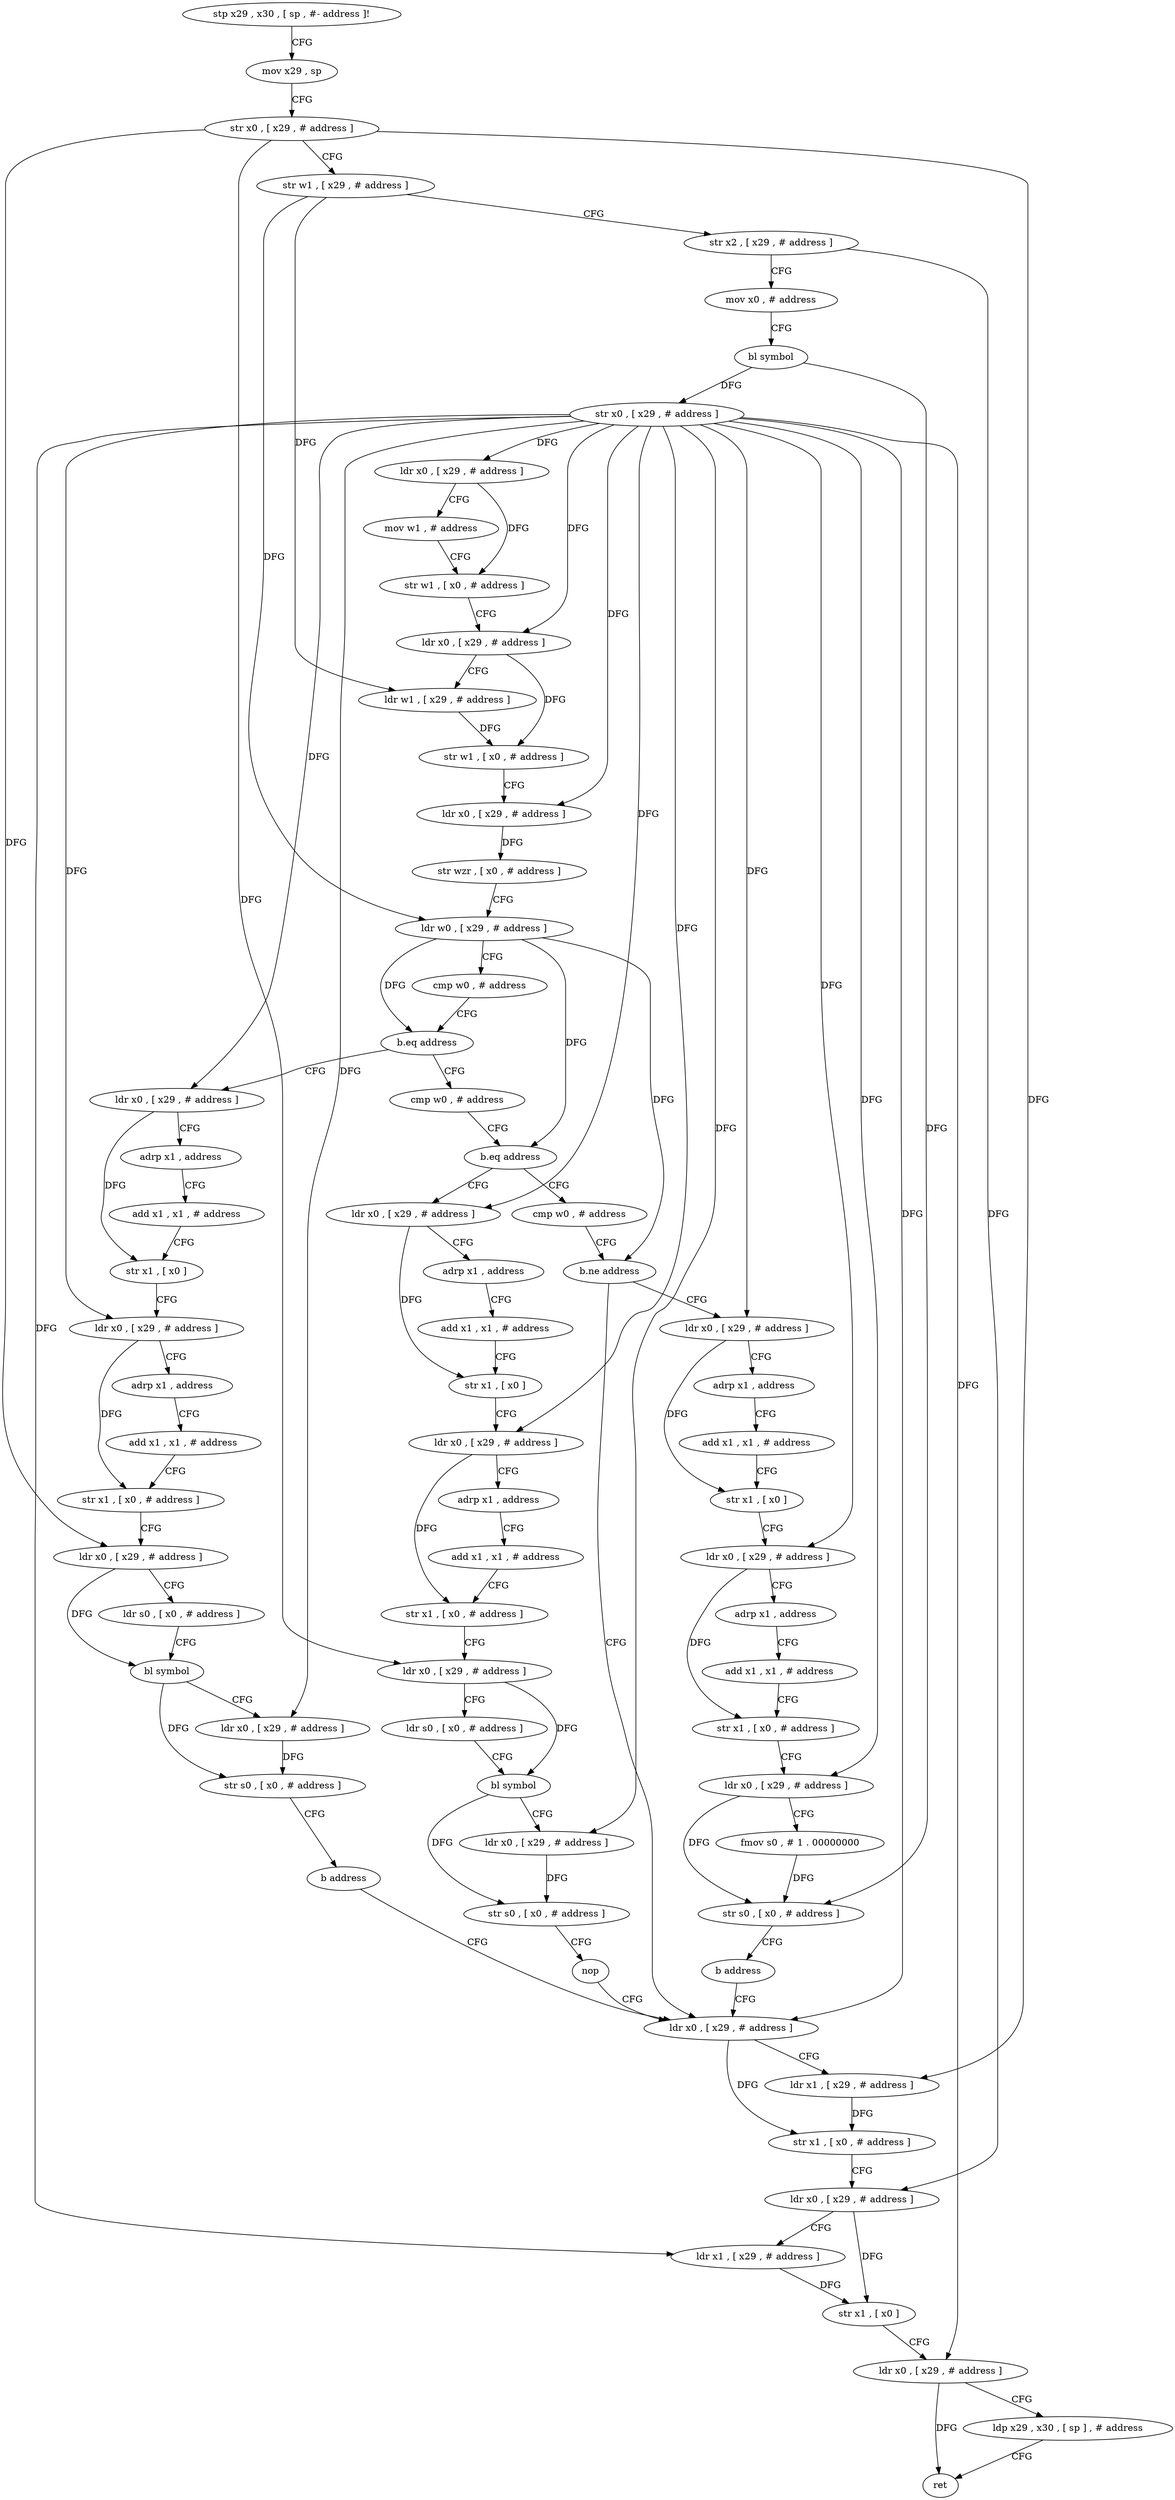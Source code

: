 digraph "func" {
"4233528" [label = "stp x29 , x30 , [ sp , #- address ]!" ]
"4233532" [label = "mov x29 , sp" ]
"4233536" [label = "str x0 , [ x29 , # address ]" ]
"4233540" [label = "str w1 , [ x29 , # address ]" ]
"4233544" [label = "str x2 , [ x29 , # address ]" ]
"4233548" [label = "mov x0 , # address" ]
"4233552" [label = "bl symbol" ]
"4233556" [label = "str x0 , [ x29 , # address ]" ]
"4233560" [label = "ldr x0 , [ x29 , # address ]" ]
"4233564" [label = "mov w1 , # address" ]
"4233568" [label = "str w1 , [ x0 , # address ]" ]
"4233572" [label = "ldr x0 , [ x29 , # address ]" ]
"4233576" [label = "ldr w1 , [ x29 , # address ]" ]
"4233580" [label = "str w1 , [ x0 , # address ]" ]
"4233584" [label = "ldr x0 , [ x29 , # address ]" ]
"4233588" [label = "str wzr , [ x0 , # address ]" ]
"4233592" [label = "ldr w0 , [ x29 , # address ]" ]
"4233596" [label = "cmp w0 , # address" ]
"4233600" [label = "b.eq address" ]
"4233668" [label = "ldr x0 , [ x29 , # address ]" ]
"4233604" [label = "cmp w0 , # address" ]
"4233672" [label = "adrp x1 , address" ]
"4233676" [label = "add x1 , x1 , # address" ]
"4233680" [label = "str x1 , [ x0 ]" ]
"4233684" [label = "ldr x0 , [ x29 , # address ]" ]
"4233688" [label = "adrp x1 , address" ]
"4233692" [label = "add x1 , x1 , # address" ]
"4233696" [label = "str x1 , [ x0 , # address ]" ]
"4233700" [label = "ldr x0 , [ x29 , # address ]" ]
"4233704" [label = "ldr s0 , [ x0 , # address ]" ]
"4233708" [label = "bl symbol" ]
"4233712" [label = "ldr x0 , [ x29 , # address ]" ]
"4233716" [label = "str s0 , [ x0 , # address ]" ]
"4233720" [label = "b address" ]
"4233780" [label = "ldr x0 , [ x29 , # address ]" ]
"4233608" [label = "b.eq address" ]
"4233724" [label = "ldr x0 , [ x29 , # address ]" ]
"4233612" [label = "cmp w0 , # address" ]
"4233784" [label = "ldr x1 , [ x29 , # address ]" ]
"4233788" [label = "str x1 , [ x0 , # address ]" ]
"4233792" [label = "ldr x0 , [ x29 , # address ]" ]
"4233796" [label = "ldr x1 , [ x29 , # address ]" ]
"4233800" [label = "str x1 , [ x0 ]" ]
"4233804" [label = "ldr x0 , [ x29 , # address ]" ]
"4233808" [label = "ldp x29 , x30 , [ sp ] , # address" ]
"4233812" [label = "ret" ]
"4233728" [label = "adrp x1 , address" ]
"4233732" [label = "add x1 , x1 , # address" ]
"4233736" [label = "str x1 , [ x0 ]" ]
"4233740" [label = "ldr x0 , [ x29 , # address ]" ]
"4233744" [label = "adrp x1 , address" ]
"4233748" [label = "add x1 , x1 , # address" ]
"4233752" [label = "str x1 , [ x0 , # address ]" ]
"4233756" [label = "ldr x0 , [ x29 , # address ]" ]
"4233760" [label = "ldr s0 , [ x0 , # address ]" ]
"4233764" [label = "bl symbol" ]
"4233768" [label = "ldr x0 , [ x29 , # address ]" ]
"4233772" [label = "str s0 , [ x0 , # address ]" ]
"4233776" [label = "nop" ]
"4233616" [label = "b.ne address" ]
"4233620" [label = "ldr x0 , [ x29 , # address ]" ]
"4233624" [label = "adrp x1 , address" ]
"4233628" [label = "add x1 , x1 , # address" ]
"4233632" [label = "str x1 , [ x0 ]" ]
"4233636" [label = "ldr x0 , [ x29 , # address ]" ]
"4233640" [label = "adrp x1 , address" ]
"4233644" [label = "add x1 , x1 , # address" ]
"4233648" [label = "str x1 , [ x0 , # address ]" ]
"4233652" [label = "ldr x0 , [ x29 , # address ]" ]
"4233656" [label = "fmov s0 , # 1 . 00000000" ]
"4233660" [label = "str s0 , [ x0 , # address ]" ]
"4233664" [label = "b address" ]
"4233528" -> "4233532" [ label = "CFG" ]
"4233532" -> "4233536" [ label = "CFG" ]
"4233536" -> "4233540" [ label = "CFG" ]
"4233536" -> "4233700" [ label = "DFG" ]
"4233536" -> "4233784" [ label = "DFG" ]
"4233536" -> "4233756" [ label = "DFG" ]
"4233540" -> "4233544" [ label = "CFG" ]
"4233540" -> "4233576" [ label = "DFG" ]
"4233540" -> "4233592" [ label = "DFG" ]
"4233544" -> "4233548" [ label = "CFG" ]
"4233544" -> "4233792" [ label = "DFG" ]
"4233548" -> "4233552" [ label = "CFG" ]
"4233552" -> "4233556" [ label = "DFG" ]
"4233552" -> "4233660" [ label = "DFG" ]
"4233556" -> "4233560" [ label = "DFG" ]
"4233556" -> "4233572" [ label = "DFG" ]
"4233556" -> "4233584" [ label = "DFG" ]
"4233556" -> "4233668" [ label = "DFG" ]
"4233556" -> "4233684" [ label = "DFG" ]
"4233556" -> "4233712" [ label = "DFG" ]
"4233556" -> "4233780" [ label = "DFG" ]
"4233556" -> "4233796" [ label = "DFG" ]
"4233556" -> "4233804" [ label = "DFG" ]
"4233556" -> "4233724" [ label = "DFG" ]
"4233556" -> "4233740" [ label = "DFG" ]
"4233556" -> "4233768" [ label = "DFG" ]
"4233556" -> "4233620" [ label = "DFG" ]
"4233556" -> "4233636" [ label = "DFG" ]
"4233556" -> "4233652" [ label = "DFG" ]
"4233560" -> "4233564" [ label = "CFG" ]
"4233560" -> "4233568" [ label = "DFG" ]
"4233564" -> "4233568" [ label = "CFG" ]
"4233568" -> "4233572" [ label = "CFG" ]
"4233572" -> "4233576" [ label = "CFG" ]
"4233572" -> "4233580" [ label = "DFG" ]
"4233576" -> "4233580" [ label = "DFG" ]
"4233580" -> "4233584" [ label = "CFG" ]
"4233584" -> "4233588" [ label = "DFG" ]
"4233588" -> "4233592" [ label = "CFG" ]
"4233592" -> "4233596" [ label = "CFG" ]
"4233592" -> "4233600" [ label = "DFG" ]
"4233592" -> "4233608" [ label = "DFG" ]
"4233592" -> "4233616" [ label = "DFG" ]
"4233596" -> "4233600" [ label = "CFG" ]
"4233600" -> "4233668" [ label = "CFG" ]
"4233600" -> "4233604" [ label = "CFG" ]
"4233668" -> "4233672" [ label = "CFG" ]
"4233668" -> "4233680" [ label = "DFG" ]
"4233604" -> "4233608" [ label = "CFG" ]
"4233672" -> "4233676" [ label = "CFG" ]
"4233676" -> "4233680" [ label = "CFG" ]
"4233680" -> "4233684" [ label = "CFG" ]
"4233684" -> "4233688" [ label = "CFG" ]
"4233684" -> "4233696" [ label = "DFG" ]
"4233688" -> "4233692" [ label = "CFG" ]
"4233692" -> "4233696" [ label = "CFG" ]
"4233696" -> "4233700" [ label = "CFG" ]
"4233700" -> "4233704" [ label = "CFG" ]
"4233700" -> "4233708" [ label = "DFG" ]
"4233704" -> "4233708" [ label = "CFG" ]
"4233708" -> "4233712" [ label = "CFG" ]
"4233708" -> "4233716" [ label = "DFG" ]
"4233712" -> "4233716" [ label = "DFG" ]
"4233716" -> "4233720" [ label = "CFG" ]
"4233720" -> "4233780" [ label = "CFG" ]
"4233780" -> "4233784" [ label = "CFG" ]
"4233780" -> "4233788" [ label = "DFG" ]
"4233608" -> "4233724" [ label = "CFG" ]
"4233608" -> "4233612" [ label = "CFG" ]
"4233724" -> "4233728" [ label = "CFG" ]
"4233724" -> "4233736" [ label = "DFG" ]
"4233612" -> "4233616" [ label = "CFG" ]
"4233784" -> "4233788" [ label = "DFG" ]
"4233788" -> "4233792" [ label = "CFG" ]
"4233792" -> "4233796" [ label = "CFG" ]
"4233792" -> "4233800" [ label = "DFG" ]
"4233796" -> "4233800" [ label = "DFG" ]
"4233800" -> "4233804" [ label = "CFG" ]
"4233804" -> "4233808" [ label = "CFG" ]
"4233804" -> "4233812" [ label = "DFG" ]
"4233808" -> "4233812" [ label = "CFG" ]
"4233728" -> "4233732" [ label = "CFG" ]
"4233732" -> "4233736" [ label = "CFG" ]
"4233736" -> "4233740" [ label = "CFG" ]
"4233740" -> "4233744" [ label = "CFG" ]
"4233740" -> "4233752" [ label = "DFG" ]
"4233744" -> "4233748" [ label = "CFG" ]
"4233748" -> "4233752" [ label = "CFG" ]
"4233752" -> "4233756" [ label = "CFG" ]
"4233756" -> "4233760" [ label = "CFG" ]
"4233756" -> "4233764" [ label = "DFG" ]
"4233760" -> "4233764" [ label = "CFG" ]
"4233764" -> "4233768" [ label = "CFG" ]
"4233764" -> "4233772" [ label = "DFG" ]
"4233768" -> "4233772" [ label = "DFG" ]
"4233772" -> "4233776" [ label = "CFG" ]
"4233776" -> "4233780" [ label = "CFG" ]
"4233616" -> "4233780" [ label = "CFG" ]
"4233616" -> "4233620" [ label = "CFG" ]
"4233620" -> "4233624" [ label = "CFG" ]
"4233620" -> "4233632" [ label = "DFG" ]
"4233624" -> "4233628" [ label = "CFG" ]
"4233628" -> "4233632" [ label = "CFG" ]
"4233632" -> "4233636" [ label = "CFG" ]
"4233636" -> "4233640" [ label = "CFG" ]
"4233636" -> "4233648" [ label = "DFG" ]
"4233640" -> "4233644" [ label = "CFG" ]
"4233644" -> "4233648" [ label = "CFG" ]
"4233648" -> "4233652" [ label = "CFG" ]
"4233652" -> "4233656" [ label = "CFG" ]
"4233652" -> "4233660" [ label = "DFG" ]
"4233656" -> "4233660" [ label = "DFG" ]
"4233660" -> "4233664" [ label = "CFG" ]
"4233664" -> "4233780" [ label = "CFG" ]
}
